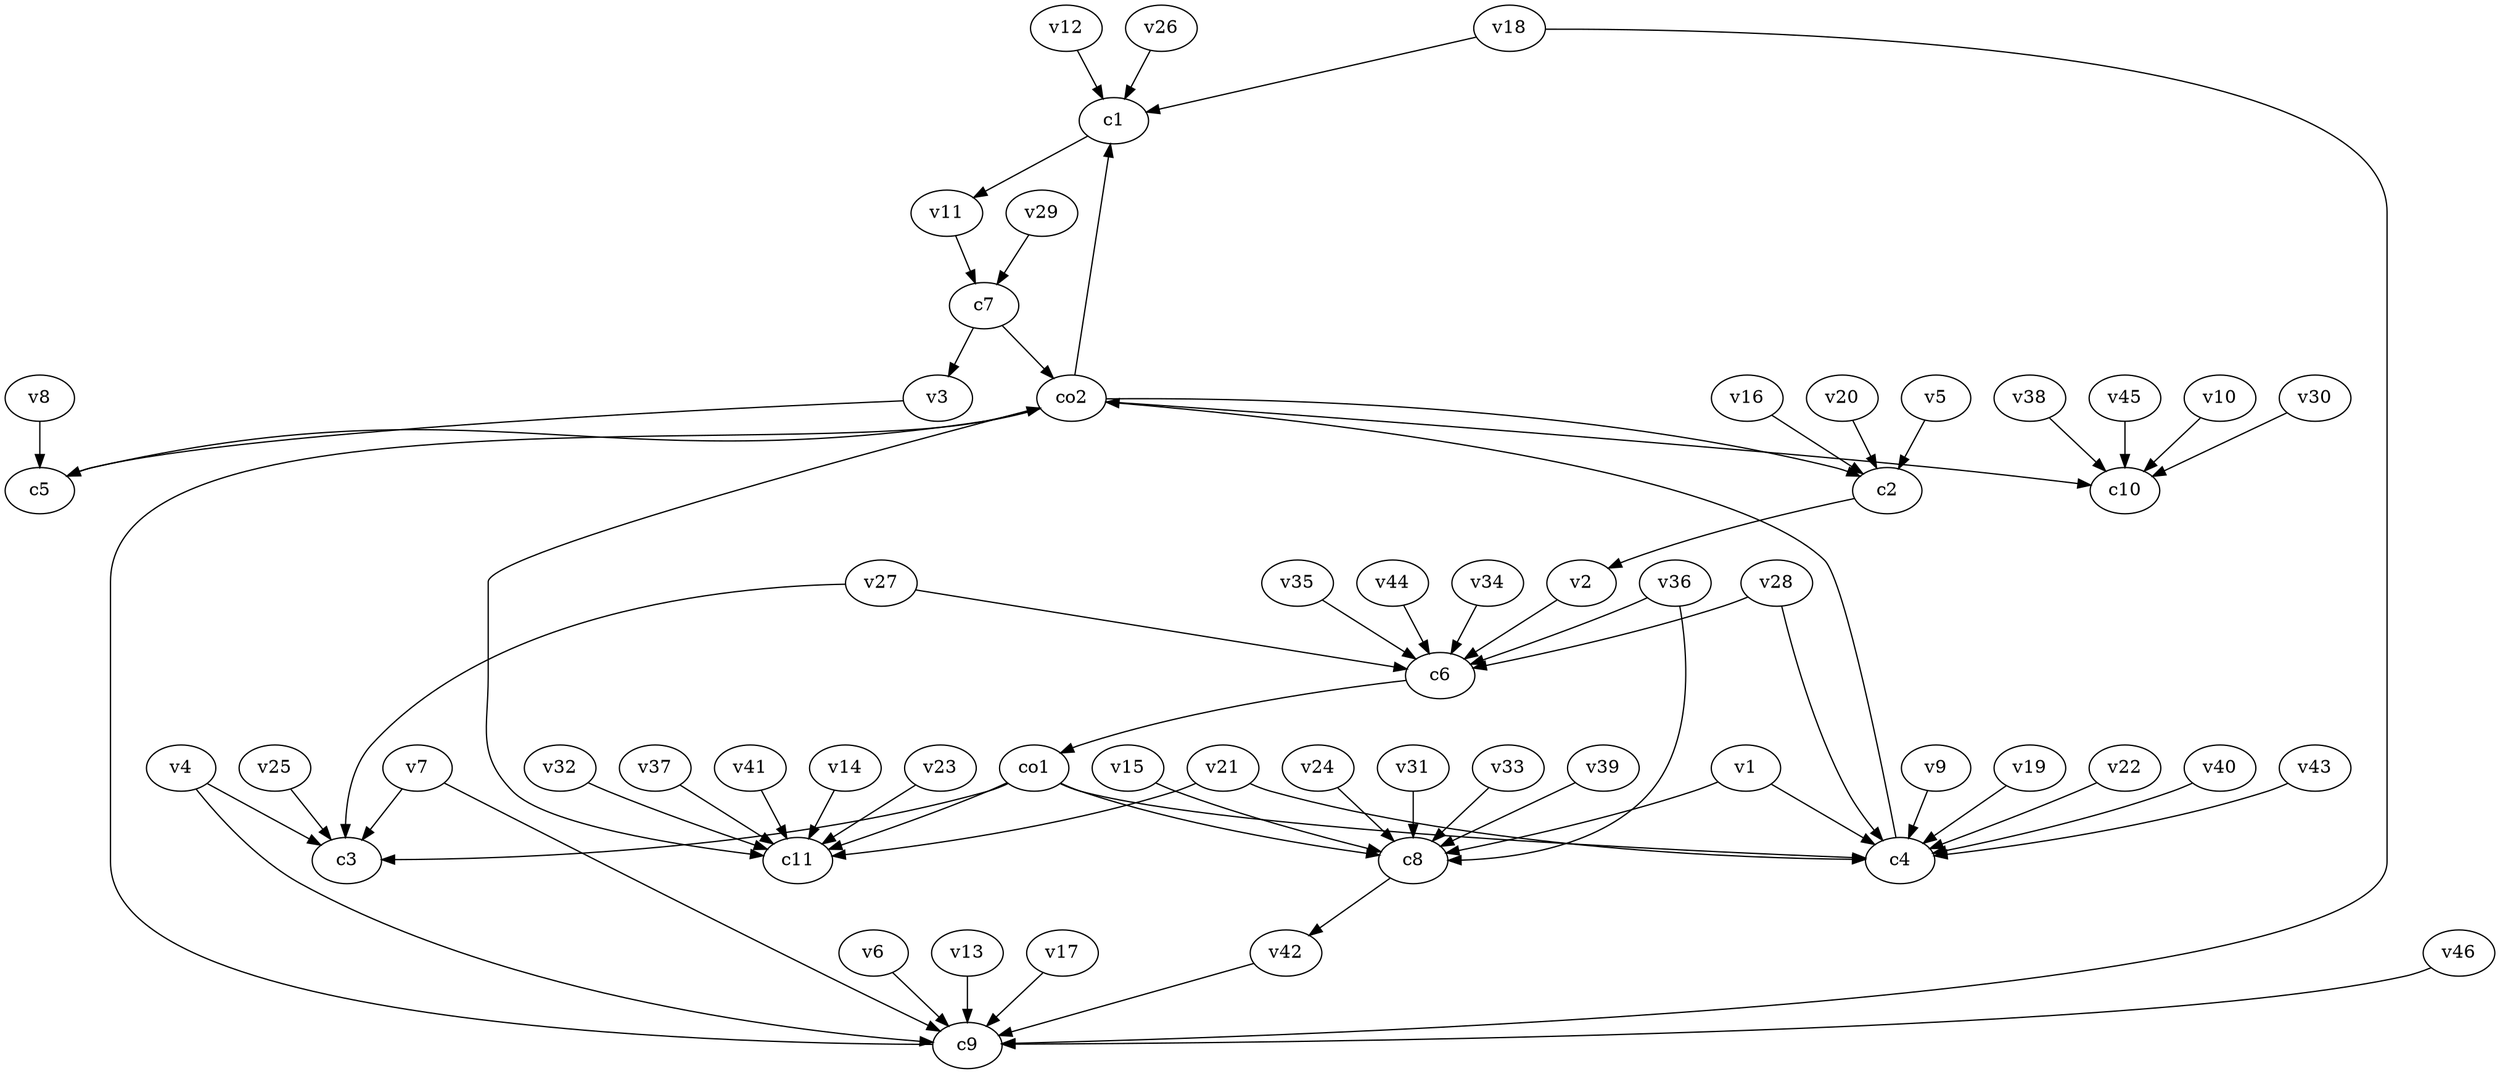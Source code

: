 strict digraph  {
c1;
c2;
c3;
c4;
c5;
c6;
c7;
c8;
c9;
c10;
c11;
v1;
v2;
v3;
v4;
v5;
v6;
v7;
v8;
v9;
v10;
v11;
v12;
v13;
v14;
v15;
v16;
v17;
v18;
v19;
v20;
v21;
v22;
v23;
v24;
v25;
v26;
v27;
v28;
v29;
v30;
v31;
v32;
v33;
v34;
v35;
v36;
v37;
v38;
v39;
v40;
v41;
v42;
v43;
v44;
v45;
v46;
co1;
co2;
c1 -> v11  [weight=1];
c2 -> v2  [weight=1];
c4 -> co2  [weight=1];
c6 -> co1  [weight=1];
c7 -> v3  [weight=1];
c7 -> co2  [weight=1];
c8 -> v42  [weight=1];
c9 -> co2  [weight=1];
v1 -> c8  [weight=1];
v1 -> c4  [weight=1];
v2 -> c6  [weight=1];
v3 -> c5  [weight=1];
v4 -> c9  [weight=1];
v4 -> c3  [weight=1];
v5 -> c2  [weight=1];
v6 -> c9  [weight=1];
v7 -> c3  [weight=1];
v7 -> c9  [weight=1];
v8 -> c5  [weight=1];
v9 -> c4  [weight=1];
v10 -> c10  [weight=1];
v11 -> c7  [weight=1];
v12 -> c1  [weight=1];
v13 -> c9  [weight=1];
v14 -> c11  [weight=1];
v15 -> c8  [weight=1];
v16 -> c2  [weight=1];
v17 -> c9  [weight=1];
v18 -> c1  [weight=1];
v18 -> c9  [weight=1];
v19 -> c4  [weight=1];
v20 -> c2  [weight=1];
v21 -> c4  [weight=1];
v21 -> c11  [weight=1];
v22 -> c4  [weight=1];
v23 -> c11  [weight=1];
v24 -> c8  [weight=1];
v25 -> c3  [weight=1];
v26 -> c1  [weight=1];
v27 -> c3  [weight=1];
v27 -> c6  [weight=1];
v28 -> c6  [weight=1];
v28 -> c4  [weight=1];
v29 -> c7  [weight=1];
v30 -> c10  [weight=1];
v31 -> c8  [weight=1];
v32 -> c11  [weight=1];
v33 -> c8  [weight=1];
v34 -> c6  [weight=1];
v35 -> c6  [weight=1];
v36 -> c8  [weight=1];
v36 -> c6  [weight=1];
v37 -> c11  [weight=1];
v38 -> c10  [weight=1];
v39 -> c8  [weight=1];
v40 -> c4  [weight=1];
v41 -> c11  [weight=1];
v42 -> c9  [weight=1];
v43 -> c4  [weight=1];
v44 -> c6  [weight=1];
v45 -> c10  [weight=1];
v46 -> c9  [weight=1];
co1 -> c3  [weight=1];
co1 -> c8  [weight=1];
co1 -> c11  [weight=1];
co1 -> c4  [weight=1];
co2 -> c10  [weight=1];
co2 -> c2  [weight=1];
co2 -> c1  [weight=1];
co2 -> c5  [weight=1];
co2 -> c11  [weight=1];
}
